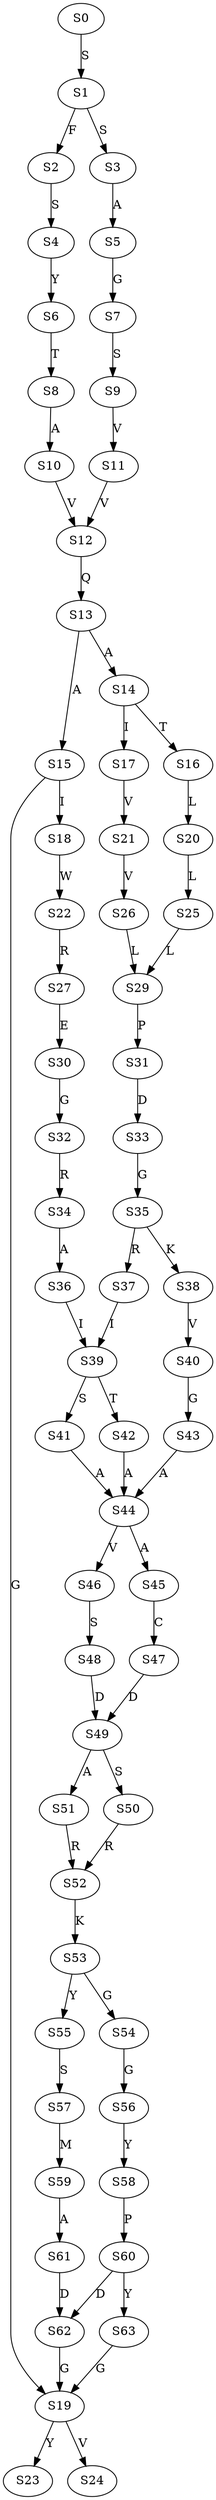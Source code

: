 strict digraph  {
	S0 -> S1 [ label = S ];
	S1 -> S2 [ label = F ];
	S1 -> S3 [ label = S ];
	S2 -> S4 [ label = S ];
	S3 -> S5 [ label = A ];
	S4 -> S6 [ label = Y ];
	S5 -> S7 [ label = G ];
	S6 -> S8 [ label = T ];
	S7 -> S9 [ label = S ];
	S8 -> S10 [ label = A ];
	S9 -> S11 [ label = V ];
	S10 -> S12 [ label = V ];
	S11 -> S12 [ label = V ];
	S12 -> S13 [ label = Q ];
	S13 -> S14 [ label = A ];
	S13 -> S15 [ label = A ];
	S14 -> S16 [ label = T ];
	S14 -> S17 [ label = I ];
	S15 -> S18 [ label = I ];
	S15 -> S19 [ label = G ];
	S16 -> S20 [ label = L ];
	S17 -> S21 [ label = V ];
	S18 -> S22 [ label = W ];
	S19 -> S23 [ label = Y ];
	S19 -> S24 [ label = V ];
	S20 -> S25 [ label = L ];
	S21 -> S26 [ label = V ];
	S22 -> S27 [ label = R ];
	S25 -> S29 [ label = L ];
	S26 -> S29 [ label = L ];
	S27 -> S30 [ label = E ];
	S29 -> S31 [ label = P ];
	S30 -> S32 [ label = G ];
	S31 -> S33 [ label = D ];
	S32 -> S34 [ label = R ];
	S33 -> S35 [ label = G ];
	S34 -> S36 [ label = A ];
	S35 -> S37 [ label = R ];
	S35 -> S38 [ label = K ];
	S36 -> S39 [ label = I ];
	S37 -> S39 [ label = I ];
	S38 -> S40 [ label = V ];
	S39 -> S41 [ label = S ];
	S39 -> S42 [ label = T ];
	S40 -> S43 [ label = G ];
	S41 -> S44 [ label = A ];
	S42 -> S44 [ label = A ];
	S43 -> S44 [ label = A ];
	S44 -> S45 [ label = A ];
	S44 -> S46 [ label = V ];
	S45 -> S47 [ label = C ];
	S46 -> S48 [ label = S ];
	S47 -> S49 [ label = D ];
	S48 -> S49 [ label = D ];
	S49 -> S50 [ label = S ];
	S49 -> S51 [ label = A ];
	S50 -> S52 [ label = R ];
	S51 -> S52 [ label = R ];
	S52 -> S53 [ label = K ];
	S53 -> S54 [ label = G ];
	S53 -> S55 [ label = Y ];
	S54 -> S56 [ label = G ];
	S55 -> S57 [ label = S ];
	S56 -> S58 [ label = Y ];
	S57 -> S59 [ label = M ];
	S58 -> S60 [ label = P ];
	S59 -> S61 [ label = A ];
	S60 -> S62 [ label = D ];
	S60 -> S63 [ label = Y ];
	S61 -> S62 [ label = D ];
	S62 -> S19 [ label = G ];
	S63 -> S19 [ label = G ];
}
